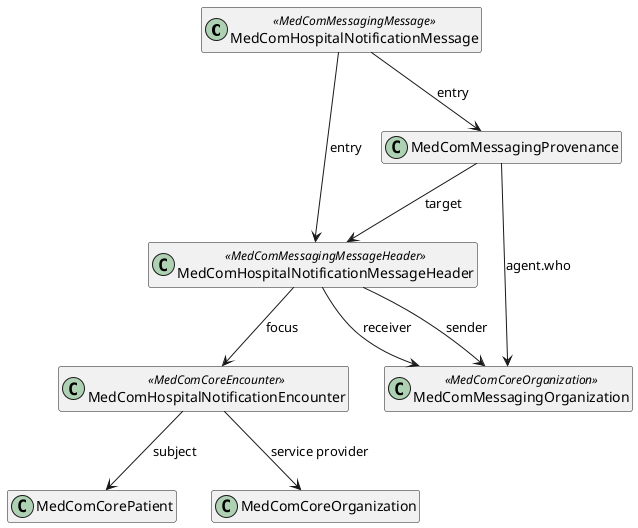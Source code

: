 @startuml HospitalNotification

hide empty members

class "MedComHospitalNotificationMessage" as message <<MedComMessagingMessage>>
class "MedComHospitalNotificationMessageHeader" as messageHeader <<MedComMessagingMessageHeader>>
class "MedComMessagingOrganization" as organization <<MedComCoreOrganization>>
class "MedComCorePatient" as patient
class "MedComHospitalNotificationEncounter" as encounter <<MedComCoreEncounter>>
class "MedComMessagingProvenance" as provenance
class "MedComCoreOrganization" as serviceProvider

message --> messageHeader : "entry"
messageHeader --> encounter : "focus"
encounter --> patient : "subject"
encounter --> serviceProvider : "service provider"
message --> provenance : "entry"
provenance --> messageHeader : "target"
provenance --> organization : "agent.who"

messageHeader --> organization : "sender"
messageHeader --> organization : "receiver"

@enduml
